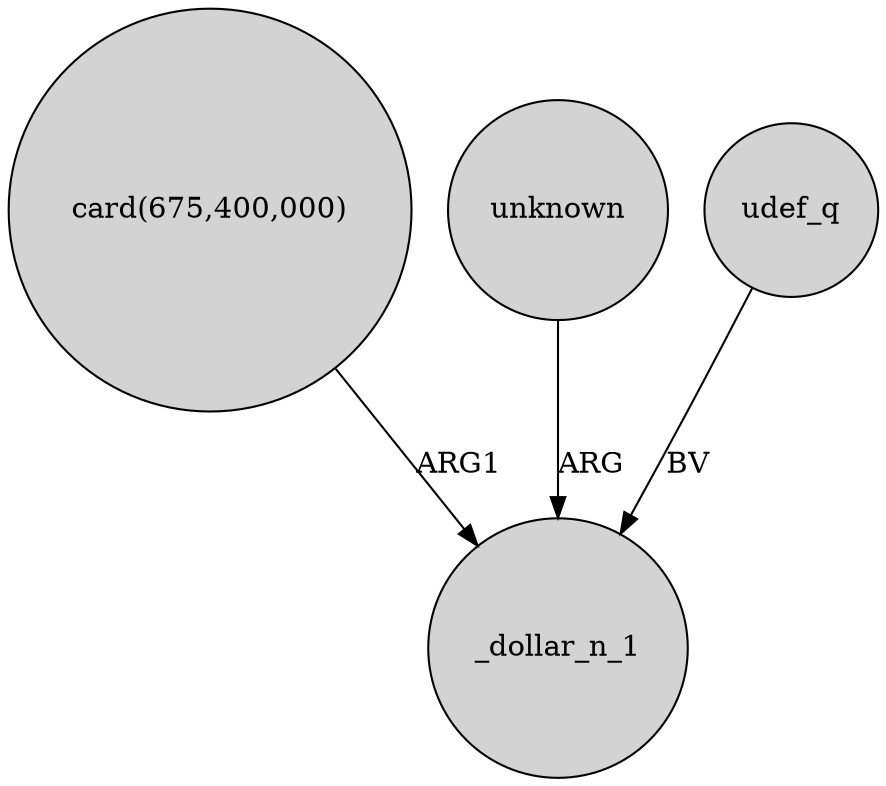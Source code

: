digraph {
	node [shape=circle style=filled]
	"card(675,400,000)" -> _dollar_n_1 [label=ARG1]
	unknown -> _dollar_n_1 [label=ARG]
	udef_q -> _dollar_n_1 [label=BV]
}
